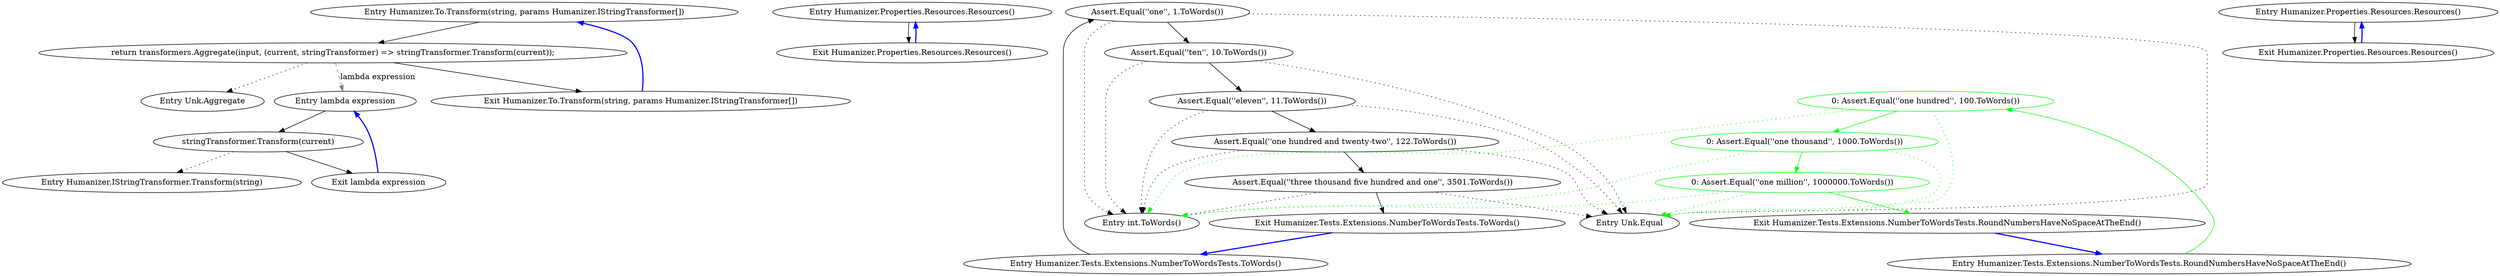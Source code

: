 digraph  {
n0 [cluster="Humanizer.To.Transform(string, params Humanizer.IStringTransformer[])", label="Entry Humanizer.To.Transform(string, params Humanizer.IStringTransformer[])", span="15-15"];
n1 [cluster="Humanizer.To.Transform(string, params Humanizer.IStringTransformer[])", label="return transformers.Aggregate(input, (current, stringTransformer) => stringTransformer.Transform(current));", span="17-17"];
n2 [cluster="Humanizer.To.Transform(string, params Humanizer.IStringTransformer[])", label="Exit Humanizer.To.Transform(string, params Humanizer.IStringTransformer[])", span="15-15"];
n3 [cluster="Unk.Aggregate", label="Entry Unk.Aggregate", span=""];
n4 [cluster="lambda expression", label="Entry lambda expression", span="17-17"];
n5 [cluster="lambda expression", label="stringTransformer.Transform(current)", span="17-17"];
n6 [cluster="lambda expression", label="Exit lambda expression", span="17-17"];
n7 [cluster="Humanizer.IStringTransformer.Transform(string)", label="Entry Humanizer.IStringTransformer.Transform(string)", span="12-12"];
m1_0 [cluster="Humanizer.Properties.Resources.Resources()", file="NumberToWordsExtension.cs", label="Entry Humanizer.Properties.Resources.Resources()", span="31-31"];
m1_1 [cluster="Humanizer.Properties.Resources.Resources()", file="NumberToWordsExtension.cs", label="Exit Humanizer.Properties.Resources.Resources()", span="31-31"];
m2_8 [cluster="Unk.Equal", file="NumberToWordsTests.cs", label="Entry Unk.Equal", span=""];
m2_7 [cluster="int.ToWords()", file="NumberToWordsTests.cs", label="Entry int.ToWords()", span="14-14"];
m2_0 [cluster="Humanizer.Tests.Extensions.NumberToWordsTests.ToWords()", file="NumberToWordsTests.cs", label="Entry Humanizer.Tests.Extensions.NumberToWordsTests.ToWords()", span="6-6"];
m2_1 [cluster="Humanizer.Tests.Extensions.NumberToWordsTests.ToWords()", file="NumberToWordsTests.cs", label="Assert.Equal(''one'', 1.ToWords())", span="8-8"];
m2_2 [cluster="Humanizer.Tests.Extensions.NumberToWordsTests.ToWords()", file="NumberToWordsTests.cs", label="Assert.Equal(''ten'', 10.ToWords())", span="9-9"];
m2_3 [cluster="Humanizer.Tests.Extensions.NumberToWordsTests.ToWords()", file="NumberToWordsTests.cs", label="Assert.Equal(''eleven'', 11.ToWords())", span="10-10"];
m2_4 [cluster="Humanizer.Tests.Extensions.NumberToWordsTests.ToWords()", file="NumberToWordsTests.cs", label="Assert.Equal(''one hundred and twenty-two'', 122.ToWords())", span="11-11"];
m2_5 [cluster="Humanizer.Tests.Extensions.NumberToWordsTests.ToWords()", file="NumberToWordsTests.cs", label="Assert.Equal(''three thousand five hundred and one'', 3501.ToWords())", span="12-12"];
m2_6 [cluster="Humanizer.Tests.Extensions.NumberToWordsTests.ToWords()", file="NumberToWordsTests.cs", label="Exit Humanizer.Tests.Extensions.NumberToWordsTests.ToWords()", span="6-6"];
m2_9 [cluster="Humanizer.Tests.Extensions.NumberToWordsTests.RoundNumbersHaveNoSpaceAtTheEnd()", file="NumberToWordsTests.cs", label="Entry Humanizer.Tests.Extensions.NumberToWordsTests.RoundNumbersHaveNoSpaceAtTheEnd()", span="16-16"];
m2_10 [cluster="Humanizer.Tests.Extensions.NumberToWordsTests.RoundNumbersHaveNoSpaceAtTheEnd()", color=green, community=0, file="NumberToWordsTests.cs", label="0: Assert.Equal(''one hundred'', 100.ToWords())", span="18-18"];
m2_11 [cluster="Humanizer.Tests.Extensions.NumberToWordsTests.RoundNumbersHaveNoSpaceAtTheEnd()", color=green, community=0, file="NumberToWordsTests.cs", label="0: Assert.Equal(''one thousand'', 1000.ToWords())", span="19-19"];
m2_12 [cluster="Humanizer.Tests.Extensions.NumberToWordsTests.RoundNumbersHaveNoSpaceAtTheEnd()", color=green, community=0, file="NumberToWordsTests.cs", label="0: Assert.Equal(''one million'', 1000000.ToWords())", span="20-20"];
m2_13 [cluster="Humanizer.Tests.Extensions.NumberToWordsTests.RoundNumbersHaveNoSpaceAtTheEnd()", file="NumberToWordsTests.cs", label="Exit Humanizer.Tests.Extensions.NumberToWordsTests.RoundNumbersHaveNoSpaceAtTheEnd()", span="16-16"];
m3_0 [cluster="Humanizer.Properties.Resources.Resources()", file="Resources.Designer.cs", label="Entry Humanizer.Properties.Resources.Resources()", span="31-31"];
m3_1 [cluster="Humanizer.Properties.Resources.Resources()", file="Resources.Designer.cs", label="Exit Humanizer.Properties.Resources.Resources()", span="31-31"];
n0 -> n1  [key=0, style=solid];
n1 -> n2  [key=0, style=solid];
n1 -> n3  [key=2, style=dotted];
n1 -> n4  [color=darkseagreen4, key=1, label="lambda expression", style=dashed];
n2 -> n0  [color=blue, key=0, style=bold];
n4 -> n5  [key=0, style=solid];
n5 -> n6  [key=0, style=solid];
n5 -> n7  [key=2, style=dotted];
n6 -> n4  [color=blue, key=0, style=bold];
m1_0 -> m1_1  [key=0, style=solid];
m1_1 -> m1_0  [color=blue, key=0, style=bold];
m2_0 -> m2_1  [key=0, style=solid];
m2_1 -> m2_2  [key=0, style=solid];
m2_1 -> m2_7  [key=2, style=dotted];
m2_1 -> m2_8  [key=2, style=dotted];
m2_2 -> m2_3  [key=0, style=solid];
m2_2 -> m2_7  [key=2, style=dotted];
m2_2 -> m2_8  [key=2, style=dotted];
m2_3 -> m2_4  [key=0, style=solid];
m2_3 -> m2_7  [key=2, style=dotted];
m2_3 -> m2_8  [key=2, style=dotted];
m2_4 -> m2_5  [key=0, style=solid];
m2_4 -> m2_7  [key=2, style=dotted];
m2_4 -> m2_8  [key=2, style=dotted];
m2_5 -> m2_6  [key=0, style=solid];
m2_5 -> m2_7  [key=2, style=dotted];
m2_5 -> m2_8  [key=2, style=dotted];
m2_6 -> m2_0  [color=blue, key=0, style=bold];
m2_9 -> m2_10  [color=green, key=0, style=solid];
m2_10 -> m2_11  [color=green, key=0, style=solid];
m2_10 -> m2_7  [color=green, key=2, style=dotted];
m2_10 -> m2_8  [color=green, key=2, style=dotted];
m2_11 -> m2_12  [color=green, key=0, style=solid];
m2_11 -> m2_7  [color=green, key=2, style=dotted];
m2_11 -> m2_8  [color=green, key=2, style=dotted];
m2_12 -> m2_13  [color=green, key=0, style=solid];
m2_12 -> m2_7  [color=green, key=2, style=dotted];
m2_12 -> m2_8  [color=green, key=2, style=dotted];
m2_13 -> m2_9  [color=blue, key=0, style=bold];
m3_0 -> m3_1  [key=0, style=solid];
m3_1 -> m3_0  [color=blue, key=0, style=bold];
}
